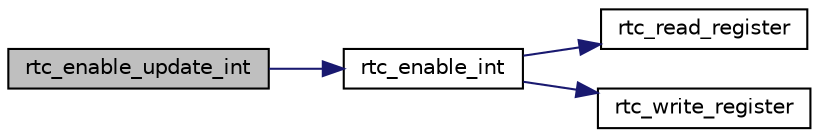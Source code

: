 digraph "rtc_enable_update_int"
{
 // LATEX_PDF_SIZE
  edge [fontname="Helvetica",fontsize="10",labelfontname="Helvetica",labelfontsize="10"];
  node [fontname="Helvetica",fontsize="10",shape=record];
  rankdir="LR";
  Node1 [label="rtc_enable_update_int",height=0.2,width=0.4,color="black", fillcolor="grey75", style="filled", fontcolor="black",tooltip="Enables RTC update interrupts."];
  Node1 -> Node2 [color="midnightblue",fontsize="10",style="solid",fontname="Helvetica"];
  Node2 [label="rtc_enable_int",height=0.2,width=0.4,color="black", fillcolor="white", style="filled",URL="$group__rtc.html#ga2780c6d57b30b6d1804927a1d5c1dd1b",tooltip="Enables a type of interrupt with the given configuration."];
  Node2 -> Node3 [color="midnightblue",fontsize="10",style="solid",fontname="Helvetica"];
  Node3 [label="rtc_read_register",height=0.2,width=0.4,color="black", fillcolor="white", style="filled",URL="$group__rtc.html#gaeb22f43773d6e29365a07f7f847dfbb9",tooltip="Reads data from a RTC register."];
  Node2 -> Node4 [color="midnightblue",fontsize="10",style="solid",fontname="Helvetica"];
  Node4 [label="rtc_write_register",height=0.2,width=0.4,color="black", fillcolor="white", style="filled",URL="$group__rtc.html#ga30aa093c07ae9ee5626c2a50a40641d1",tooltip="Writes data to a RTC register."];
}
